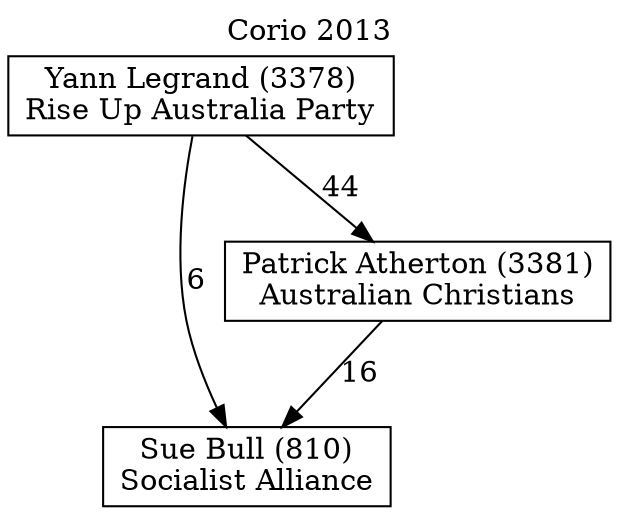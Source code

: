 // House preference flow
digraph "Sue Bull (810)_Corio_2013" {
	graph [label="Corio 2013" labelloc=t mclimit=10]
	node [shape=box]
	"Sue Bull (810)" [label="Sue Bull (810)
Socialist Alliance"]
	"Patrick Atherton (3381)" [label="Patrick Atherton (3381)
Australian Christians"]
	"Yann Legrand (3378)" [label="Yann Legrand (3378)
Rise Up Australia Party"]
	"Patrick Atherton (3381)" -> "Sue Bull (810)" [label=16]
	"Yann Legrand (3378)" -> "Patrick Atherton (3381)" [label=44]
	"Yann Legrand (3378)" -> "Sue Bull (810)" [label=6]
}
